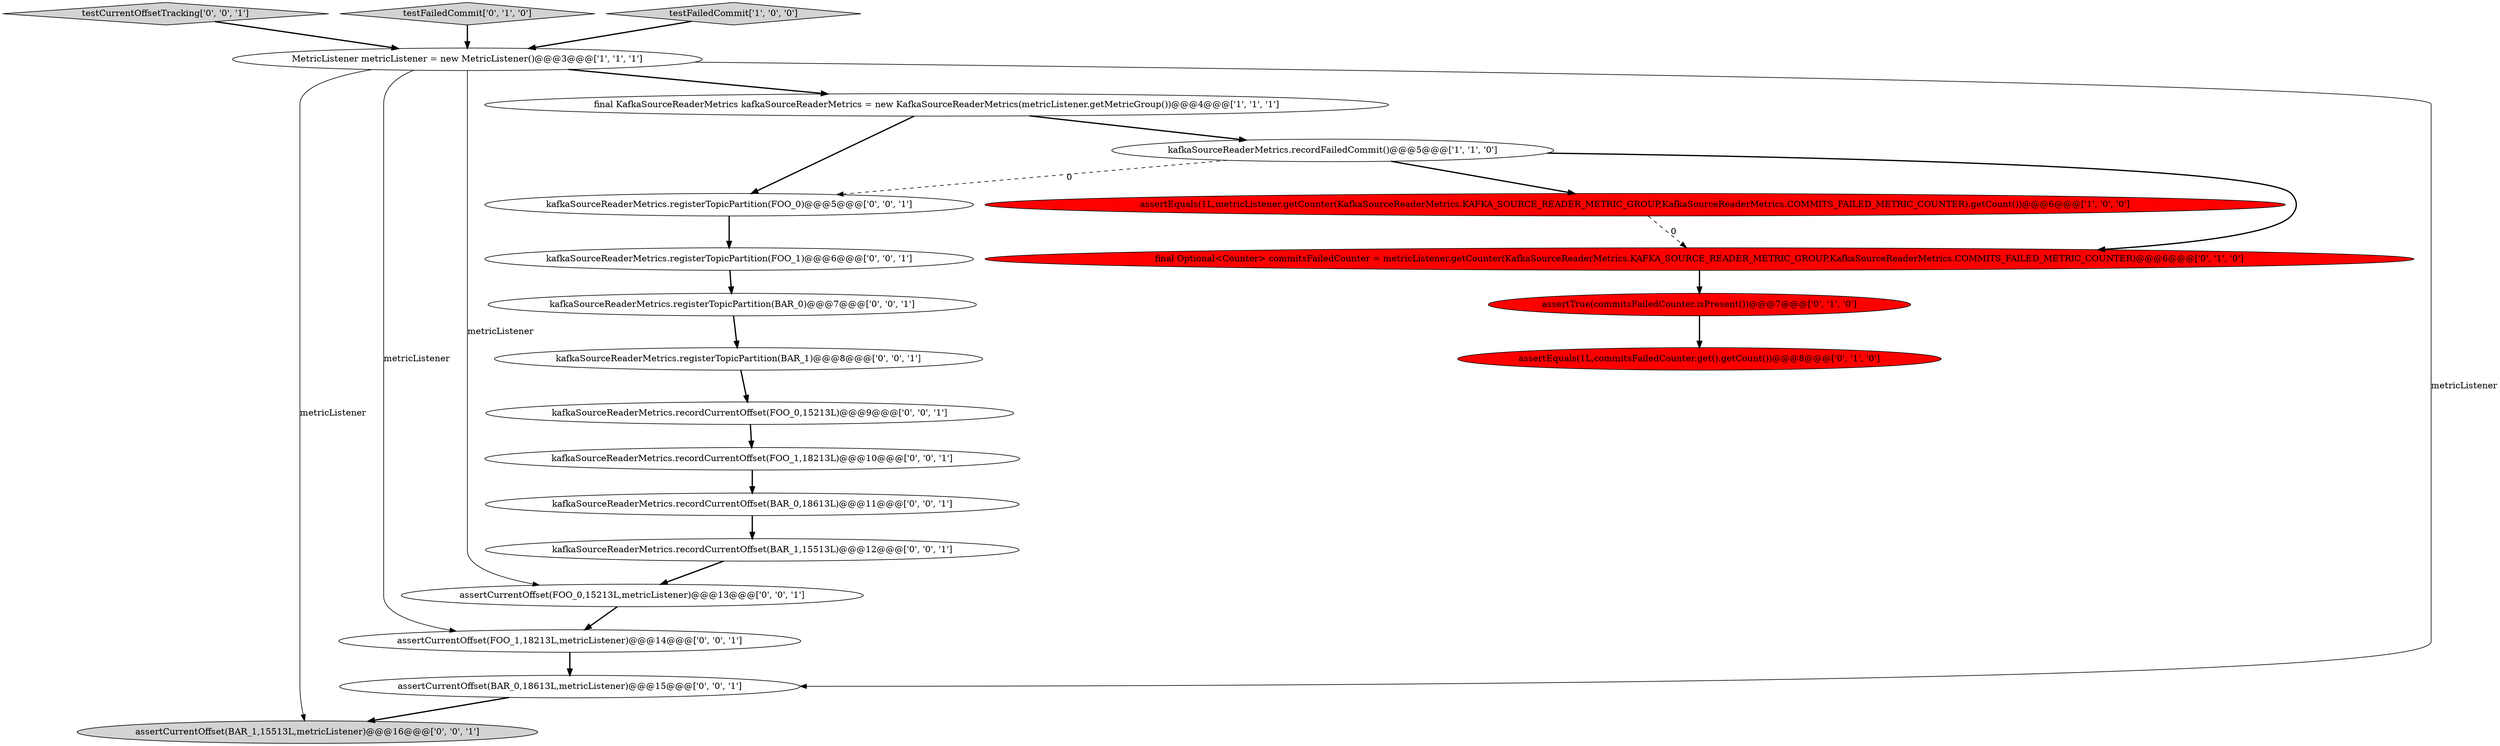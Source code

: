 digraph {
16 [style = filled, label = "kafkaSourceReaderMetrics.registerTopicPartition(FOO_1)@@@6@@@['0', '0', '1']", fillcolor = white, shape = ellipse image = "AAA0AAABBB3BBB"];
17 [style = filled, label = "assertCurrentOffset(BAR_1,15513L,metricListener)@@@16@@@['0', '0', '1']", fillcolor = lightgray, shape = ellipse image = "AAA0AAABBB3BBB"];
14 [style = filled, label = "assertCurrentOffset(BAR_0,18613L,metricListener)@@@15@@@['0', '0', '1']", fillcolor = white, shape = ellipse image = "AAA0AAABBB3BBB"];
13 [style = filled, label = "testCurrentOffsetTracking['0', '0', '1']", fillcolor = lightgray, shape = diamond image = "AAA0AAABBB3BBB"];
8 [style = filled, label = "testFailedCommit['0', '1', '0']", fillcolor = lightgray, shape = diamond image = "AAA0AAABBB2BBB"];
10 [style = filled, label = "kafkaSourceReaderMetrics.recordCurrentOffset(FOO_1,18213L)@@@10@@@['0', '0', '1']", fillcolor = white, shape = ellipse image = "AAA0AAABBB3BBB"];
19 [style = filled, label = "kafkaSourceReaderMetrics.registerTopicPartition(BAR_1)@@@8@@@['0', '0', '1']", fillcolor = white, shape = ellipse image = "AAA0AAABBB3BBB"];
9 [style = filled, label = "kafkaSourceReaderMetrics.recordCurrentOffset(FOO_0,15213L)@@@9@@@['0', '0', '1']", fillcolor = white, shape = ellipse image = "AAA0AAABBB3BBB"];
3 [style = filled, label = "assertEquals(1L,metricListener.getCounter(KafkaSourceReaderMetrics.KAFKA_SOURCE_READER_METRIC_GROUP,KafkaSourceReaderMetrics.COMMITS_FAILED_METRIC_COUNTER).getCount())@@@6@@@['1', '0', '0']", fillcolor = red, shape = ellipse image = "AAA1AAABBB1BBB"];
15 [style = filled, label = "assertCurrentOffset(FOO_0,15213L,metricListener)@@@13@@@['0', '0', '1']", fillcolor = white, shape = ellipse image = "AAA0AAABBB3BBB"];
12 [style = filled, label = "assertCurrentOffset(FOO_1,18213L,metricListener)@@@14@@@['0', '0', '1']", fillcolor = white, shape = ellipse image = "AAA0AAABBB3BBB"];
6 [style = filled, label = "assertTrue(commitsFailedCounter.isPresent())@@@7@@@['0', '1', '0']", fillcolor = red, shape = ellipse image = "AAA1AAABBB2BBB"];
7 [style = filled, label = "assertEquals(1L,commitsFailedCounter.get().getCount())@@@8@@@['0', '1', '0']", fillcolor = red, shape = ellipse image = "AAA1AAABBB2BBB"];
0 [style = filled, label = "final KafkaSourceReaderMetrics kafkaSourceReaderMetrics = new KafkaSourceReaderMetrics(metricListener.getMetricGroup())@@@4@@@['1', '1', '1']", fillcolor = white, shape = ellipse image = "AAA0AAABBB1BBB"];
21 [style = filled, label = "kafkaSourceReaderMetrics.recordCurrentOffset(BAR_1,15513L)@@@12@@@['0', '0', '1']", fillcolor = white, shape = ellipse image = "AAA0AAABBB3BBB"];
20 [style = filled, label = "kafkaSourceReaderMetrics.registerTopicPartition(FOO_0)@@@5@@@['0', '0', '1']", fillcolor = white, shape = ellipse image = "AAA0AAABBB3BBB"];
18 [style = filled, label = "kafkaSourceReaderMetrics.registerTopicPartition(BAR_0)@@@7@@@['0', '0', '1']", fillcolor = white, shape = ellipse image = "AAA0AAABBB3BBB"];
11 [style = filled, label = "kafkaSourceReaderMetrics.recordCurrentOffset(BAR_0,18613L)@@@11@@@['0', '0', '1']", fillcolor = white, shape = ellipse image = "AAA0AAABBB3BBB"];
1 [style = filled, label = "testFailedCommit['1', '0', '0']", fillcolor = lightgray, shape = diamond image = "AAA0AAABBB1BBB"];
5 [style = filled, label = "final Optional<Counter> commitsFailedCounter = metricListener.getCounter(KafkaSourceReaderMetrics.KAFKA_SOURCE_READER_METRIC_GROUP,KafkaSourceReaderMetrics.COMMITS_FAILED_METRIC_COUNTER)@@@6@@@['0', '1', '0']", fillcolor = red, shape = ellipse image = "AAA1AAABBB2BBB"];
4 [style = filled, label = "MetricListener metricListener = new MetricListener()@@@3@@@['1', '1', '1']", fillcolor = white, shape = ellipse image = "AAA0AAABBB1BBB"];
2 [style = filled, label = "kafkaSourceReaderMetrics.recordFailedCommit()@@@5@@@['1', '1', '0']", fillcolor = white, shape = ellipse image = "AAA0AAABBB1BBB"];
3->5 [style = dashed, label="0"];
1->4 [style = bold, label=""];
16->18 [style = bold, label=""];
2->20 [style = dashed, label="0"];
21->15 [style = bold, label=""];
2->3 [style = bold, label=""];
11->21 [style = bold, label=""];
0->2 [style = bold, label=""];
18->19 [style = bold, label=""];
4->14 [style = solid, label="metricListener"];
14->17 [style = bold, label=""];
9->10 [style = bold, label=""];
4->0 [style = bold, label=""];
10->11 [style = bold, label=""];
20->16 [style = bold, label=""];
5->6 [style = bold, label=""];
19->9 [style = bold, label=""];
4->17 [style = solid, label="metricListener"];
12->14 [style = bold, label=""];
4->15 [style = solid, label="metricListener"];
0->20 [style = bold, label=""];
15->12 [style = bold, label=""];
8->4 [style = bold, label=""];
4->12 [style = solid, label="metricListener"];
6->7 [style = bold, label=""];
2->5 [style = bold, label=""];
13->4 [style = bold, label=""];
}
